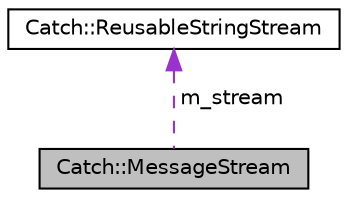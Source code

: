 digraph "Catch::MessageStream"
{
 // LATEX_PDF_SIZE
  bgcolor="transparent";
  edge [fontname="Helvetica",fontsize="10",labelfontname="Helvetica",labelfontsize="10"];
  node [fontname="Helvetica",fontsize="10",shape=record];
  Node1 [label="Catch::MessageStream",height=0.2,width=0.4,color="black", fillcolor="grey75", style="filled", fontcolor="black",tooltip=" "];
  Node2 -> Node1 [dir="back",color="darkorchid3",fontsize="10",style="dashed",label=" m_stream" ,fontname="Helvetica"];
  Node2 [label="Catch::ReusableStringStream",height=0.2,width=0.4,color="black",URL="$classCatch_1_1ReusableStringStream.html",tooltip=" "];
}
